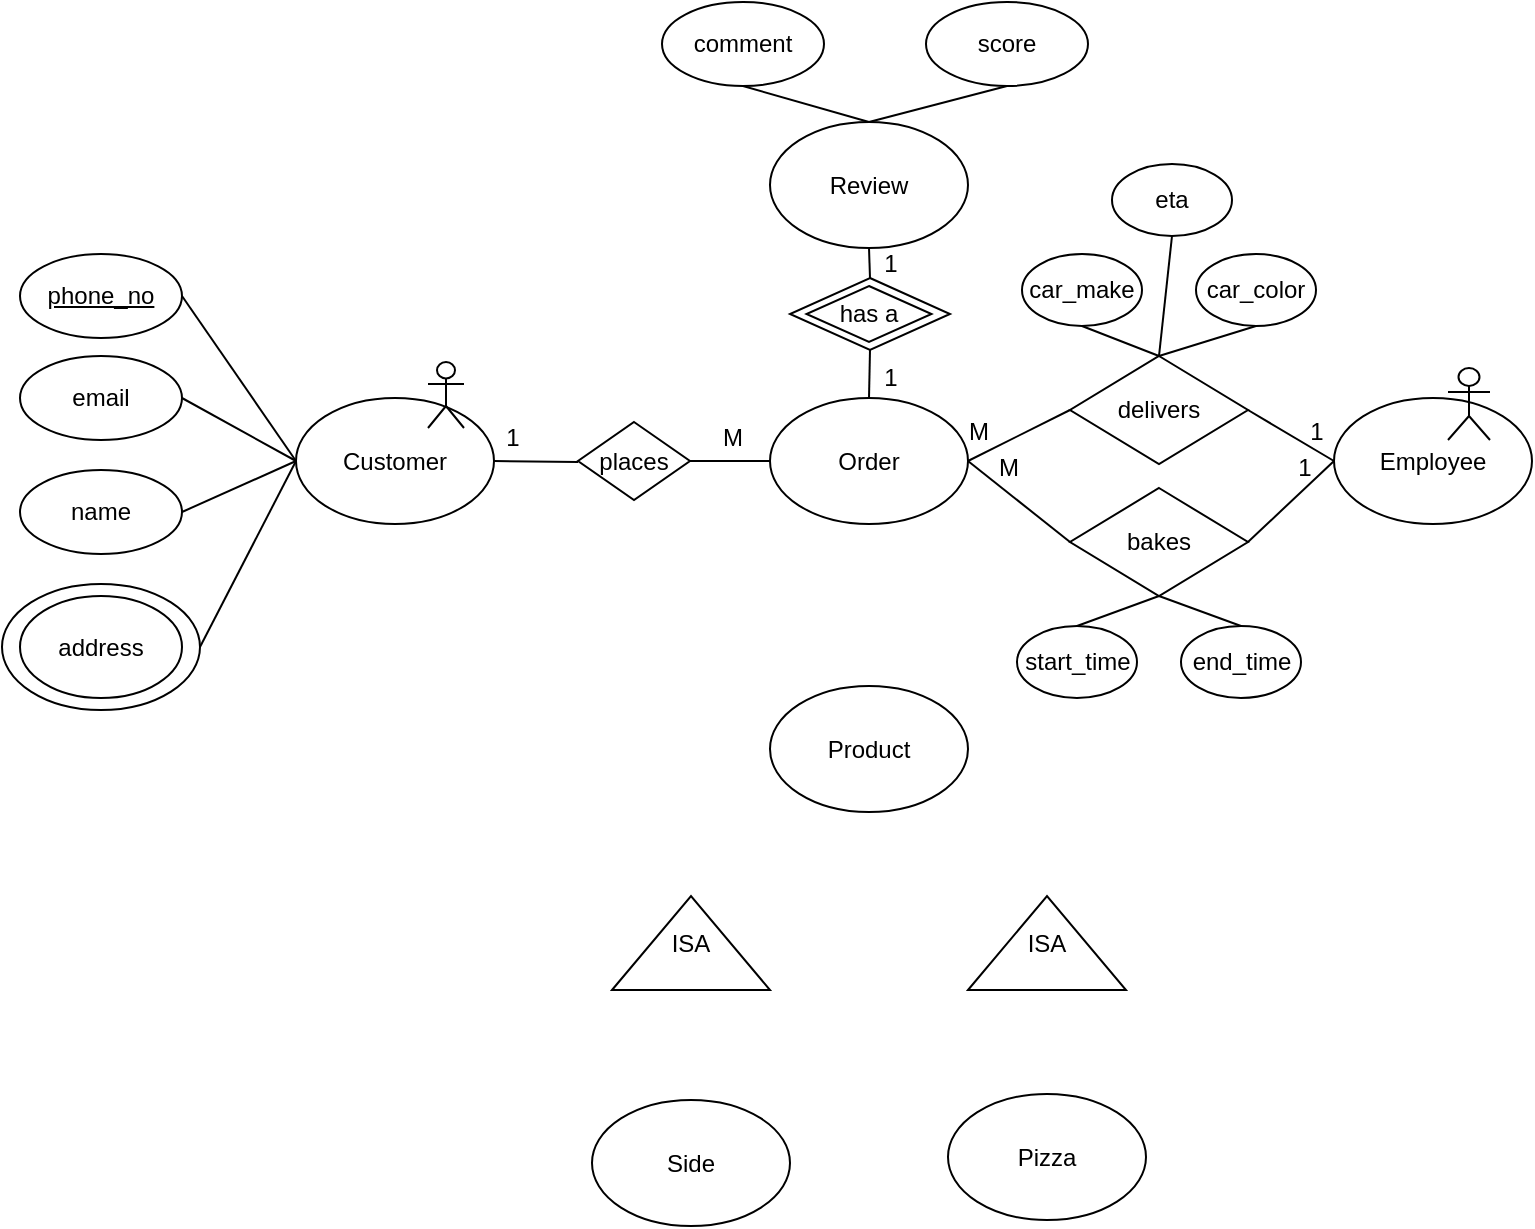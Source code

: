 <mxfile version="20.3.7" type="github">
  <diagram id="R2lEEEUBdFMjLlhIrx00" name="Page-1">
    <mxGraphModel dx="511" dy="349" grid="1" gridSize="3" guides="1" tooltips="1" connect="1" arrows="1" fold="1" page="1" pageScale="1" pageWidth="850" pageHeight="1100" background="none" math="0" shadow="0" extFonts="Permanent Marker^https://fonts.googleapis.com/css?family=Permanent+Marker">
      <root>
        <mxCell id="0" />
        <mxCell id="1" parent="0" />
        <mxCell id="XG8kmVSxOluQT2AAcpYn-24" value="" style="ellipse;whiteSpace=wrap;html=1;" vertex="1" parent="1">
          <mxGeometry x="30" y="303" width="99" height="63" as="geometry" />
        </mxCell>
        <mxCell id="XG8kmVSxOluQT2AAcpYn-10" value="Customer" style="ellipse;whiteSpace=wrap;html=1;" vertex="1" parent="1">
          <mxGeometry x="177" y="210" width="99" height="63" as="geometry" />
        </mxCell>
        <mxCell id="XG8kmVSxOluQT2AAcpYn-12" value="Order" style="ellipse;whiteSpace=wrap;html=1;" vertex="1" parent="1">
          <mxGeometry x="414" y="210" width="99" height="63" as="geometry" />
        </mxCell>
        <mxCell id="XG8kmVSxOluQT2AAcpYn-13" value="Review" style="ellipse;whiteSpace=wrap;html=1;" vertex="1" parent="1">
          <mxGeometry x="414" y="72" width="99" height="63" as="geometry" />
        </mxCell>
        <mxCell id="XG8kmVSxOluQT2AAcpYn-14" value="Employee" style="ellipse;whiteSpace=wrap;html=1;" vertex="1" parent="1">
          <mxGeometry x="696" y="210" width="99" height="63" as="geometry" />
        </mxCell>
        <mxCell id="XG8kmVSxOluQT2AAcpYn-15" value="Product" style="ellipse;whiteSpace=wrap;html=1;" vertex="1" parent="1">
          <mxGeometry x="414" y="354" width="99" height="63" as="geometry" />
        </mxCell>
        <mxCell id="XG8kmVSxOluQT2AAcpYn-16" value="ISA" style="triangle;whiteSpace=wrap;html=1;direction=north;" vertex="1" parent="1">
          <mxGeometry x="335" y="459" width="79" height="47" as="geometry" />
        </mxCell>
        <mxCell id="XG8kmVSxOluQT2AAcpYn-17" value="ISA" style="triangle;whiteSpace=wrap;html=1;direction=north;" vertex="1" parent="1">
          <mxGeometry x="513" y="459" width="79" height="47" as="geometry" />
        </mxCell>
        <mxCell id="XG8kmVSxOluQT2AAcpYn-18" value="Side" style="ellipse;whiteSpace=wrap;html=1;" vertex="1" parent="1">
          <mxGeometry x="325" y="561" width="99" height="63" as="geometry" />
        </mxCell>
        <mxCell id="XG8kmVSxOluQT2AAcpYn-19" value="Pizza" style="ellipse;whiteSpace=wrap;html=1;" vertex="1" parent="1">
          <mxGeometry x="503" y="558" width="99" height="63" as="geometry" />
        </mxCell>
        <mxCell id="XG8kmVSxOluQT2AAcpYn-20" value="&lt;u&gt;phone_no&lt;/u&gt;" style="ellipse;whiteSpace=wrap;html=1;" vertex="1" parent="1">
          <mxGeometry x="39" y="138" width="81" height="42" as="geometry" />
        </mxCell>
        <mxCell id="XG8kmVSxOluQT2AAcpYn-21" value="email" style="ellipse;whiteSpace=wrap;html=1;" vertex="1" parent="1">
          <mxGeometry x="39" y="189" width="81" height="42" as="geometry" />
        </mxCell>
        <mxCell id="XG8kmVSxOluQT2AAcpYn-22" value="name" style="ellipse;whiteSpace=wrap;html=1;" vertex="1" parent="1">
          <mxGeometry x="39" y="246" width="81" height="42" as="geometry" />
        </mxCell>
        <mxCell id="XG8kmVSxOluQT2AAcpYn-23" value="address" style="ellipse;whiteSpace=wrap;html=1;" vertex="1" parent="1">
          <mxGeometry x="39" y="309" width="81" height="51" as="geometry" />
        </mxCell>
        <mxCell id="XG8kmVSxOluQT2AAcpYn-29" value="" style="endArrow=none;html=1;rounded=0;entryX=0;entryY=0.5;entryDx=0;entryDy=0;exitX=1;exitY=0.5;exitDx=0;exitDy=0;" edge="1" parent="1" source="XG8kmVSxOluQT2AAcpYn-22" target="XG8kmVSxOluQT2AAcpYn-10">
          <mxGeometry width="50" height="50" relative="1" as="geometry">
            <mxPoint x="120" y="312" as="sourcePoint" />
            <mxPoint x="116" y="342" as="targetPoint" />
          </mxGeometry>
        </mxCell>
        <mxCell id="XG8kmVSxOluQT2AAcpYn-32" value="" style="endArrow=none;html=1;rounded=0;entryX=0;entryY=0.5;entryDx=0;entryDy=0;exitX=1;exitY=0.5;exitDx=0;exitDy=0;" edge="1" parent="1" source="XG8kmVSxOluQT2AAcpYn-20" target="XG8kmVSxOluQT2AAcpYn-10">
          <mxGeometry width="50" height="50" relative="1" as="geometry">
            <mxPoint x="66" y="392" as="sourcePoint" />
            <mxPoint x="116" y="342" as="targetPoint" />
          </mxGeometry>
        </mxCell>
        <mxCell id="XG8kmVSxOluQT2AAcpYn-33" value="" style="endArrow=none;html=1;rounded=0;entryX=0;entryY=0.5;entryDx=0;entryDy=0;exitX=1;exitY=0.5;exitDx=0;exitDy=0;" edge="1" parent="1" source="XG8kmVSxOluQT2AAcpYn-21" target="XG8kmVSxOluQT2AAcpYn-10">
          <mxGeometry width="50" height="50" relative="1" as="geometry">
            <mxPoint x="66" y="392" as="sourcePoint" />
            <mxPoint x="116" y="342" as="targetPoint" />
          </mxGeometry>
        </mxCell>
        <mxCell id="XG8kmVSxOluQT2AAcpYn-34" value="" style="endArrow=none;html=1;rounded=0;entryX=0;entryY=0.5;entryDx=0;entryDy=0;exitX=1;exitY=0.5;exitDx=0;exitDy=0;" edge="1" parent="1" source="XG8kmVSxOluQT2AAcpYn-24" target="XG8kmVSxOluQT2AAcpYn-10">
          <mxGeometry width="50" height="50" relative="1" as="geometry">
            <mxPoint x="66" y="392" as="sourcePoint" />
            <mxPoint x="116" y="342" as="targetPoint" />
          </mxGeometry>
        </mxCell>
        <mxCell id="XG8kmVSxOluQT2AAcpYn-36" value="places" style="rhombus;whiteSpace=wrap;html=1;" vertex="1" parent="1">
          <mxGeometry x="318" y="222" width="56" height="39" as="geometry" />
        </mxCell>
        <mxCell id="XG8kmVSxOluQT2AAcpYn-37" value="" style="shape=umlActor;verticalLabelPosition=bottom;verticalAlign=top;html=1;outlineConnect=0;" vertex="1" parent="1">
          <mxGeometry x="243" y="192" width="18" height="33" as="geometry" />
        </mxCell>
        <mxCell id="XG8kmVSxOluQT2AAcpYn-38" value="" style="shape=umlActor;verticalLabelPosition=bottom;verticalAlign=top;html=1;outlineConnect=0;" vertex="1" parent="1">
          <mxGeometry x="753" y="195" width="21" height="36" as="geometry" />
        </mxCell>
        <mxCell id="XG8kmVSxOluQT2AAcpYn-39" value="comment" style="ellipse;whiteSpace=wrap;html=1;" vertex="1" parent="1">
          <mxGeometry x="360" y="12" width="81" height="42" as="geometry" />
        </mxCell>
        <mxCell id="XG8kmVSxOluQT2AAcpYn-40" value="score" style="ellipse;whiteSpace=wrap;html=1;" vertex="1" parent="1">
          <mxGeometry x="492" y="12" width="81" height="42" as="geometry" />
        </mxCell>
        <mxCell id="XG8kmVSxOluQT2AAcpYn-41" value="" style="endArrow=none;html=1;rounded=0;entryX=0.5;entryY=1;entryDx=0;entryDy=0;exitX=0.5;exitY=0;exitDx=0;exitDy=0;" edge="1" parent="1" source="XG8kmVSxOluQT2AAcpYn-13" target="XG8kmVSxOluQT2AAcpYn-40">
          <mxGeometry width="50" height="50" relative="1" as="geometry">
            <mxPoint x="366" y="236" as="sourcePoint" />
            <mxPoint x="416" y="186" as="targetPoint" />
          </mxGeometry>
        </mxCell>
        <mxCell id="XG8kmVSxOluQT2AAcpYn-42" value="" style="endArrow=none;html=1;rounded=0;entryX=0.5;entryY=1;entryDx=0;entryDy=0;exitX=0.5;exitY=0;exitDx=0;exitDy=0;" edge="1" parent="1" source="XG8kmVSxOluQT2AAcpYn-13" target="XG8kmVSxOluQT2AAcpYn-39">
          <mxGeometry width="50" height="50" relative="1" as="geometry">
            <mxPoint x="366" y="236" as="sourcePoint" />
            <mxPoint x="416" y="186" as="targetPoint" />
          </mxGeometry>
        </mxCell>
        <mxCell id="XG8kmVSxOluQT2AAcpYn-43" value="" style="endArrow=none;html=1;rounded=0;exitX=1;exitY=0.5;exitDx=0;exitDy=0;entryX=0;entryY=0.5;entryDx=0;entryDy=0;" edge="1" parent="1" source="XG8kmVSxOluQT2AAcpYn-36" target="XG8kmVSxOluQT2AAcpYn-12">
          <mxGeometry width="50" height="50" relative="1" as="geometry">
            <mxPoint x="366" y="273" as="sourcePoint" />
            <mxPoint x="416" y="223" as="targetPoint" />
          </mxGeometry>
        </mxCell>
        <mxCell id="XG8kmVSxOluQT2AAcpYn-45" value="" style="endArrow=none;html=1;rounded=0;exitX=1;exitY=0.5;exitDx=0;exitDy=0;" edge="1" parent="1" source="XG8kmVSxOluQT2AAcpYn-10">
          <mxGeometry width="50" height="50" relative="1" as="geometry">
            <mxPoint x="268" y="292" as="sourcePoint" />
            <mxPoint x="318" y="242" as="targetPoint" />
          </mxGeometry>
        </mxCell>
        <mxCell id="XG8kmVSxOluQT2AAcpYn-46" value="1" style="text;html=1;align=center;verticalAlign=middle;resizable=0;points=[];autosize=1;strokeColor=none;fillColor=none;" vertex="1" parent="1">
          <mxGeometry x="271" y="216" width="27" height="27" as="geometry" />
        </mxCell>
        <mxCell id="XG8kmVSxOluQT2AAcpYn-47" value="M" style="text;html=1;align=center;verticalAlign=middle;resizable=0;points=[];autosize=1;strokeColor=none;fillColor=none;" vertex="1" parent="1">
          <mxGeometry x="380" y="216" width="30" height="27" as="geometry" />
        </mxCell>
        <mxCell id="XG8kmVSxOluQT2AAcpYn-48" value="" style="rhombus;whiteSpace=wrap;html=1;" vertex="1" parent="1">
          <mxGeometry x="424" y="150" width="80" height="36" as="geometry" />
        </mxCell>
        <mxCell id="XG8kmVSxOluQT2AAcpYn-49" value="has a" style="rhombus;whiteSpace=wrap;html=1;" vertex="1" parent="1">
          <mxGeometry x="432.25" y="154" width="62.5" height="28" as="geometry" />
        </mxCell>
        <mxCell id="XG8kmVSxOluQT2AAcpYn-50" value="" style="endArrow=none;html=1;rounded=0;entryX=0.5;entryY=1;entryDx=0;entryDy=0;exitX=0.5;exitY=0;exitDx=0;exitDy=0;" edge="1" parent="1" source="XG8kmVSxOluQT2AAcpYn-12" target="XG8kmVSxOluQT2AAcpYn-48">
          <mxGeometry width="50" height="50" relative="1" as="geometry">
            <mxPoint x="387" y="263" as="sourcePoint" />
            <mxPoint x="437" y="213" as="targetPoint" />
          </mxGeometry>
        </mxCell>
        <mxCell id="XG8kmVSxOluQT2AAcpYn-51" value="" style="endArrow=none;html=1;rounded=0;entryX=0.5;entryY=1;entryDx=0;entryDy=0;exitX=0.5;exitY=0;exitDx=0;exitDy=0;" edge="1" parent="1" source="XG8kmVSxOluQT2AAcpYn-48" target="XG8kmVSxOluQT2AAcpYn-13">
          <mxGeometry width="50" height="50" relative="1" as="geometry">
            <mxPoint x="453" y="212" as="sourcePoint" />
            <mxPoint x="503" y="162" as="targetPoint" />
          </mxGeometry>
        </mxCell>
        <mxCell id="XG8kmVSxOluQT2AAcpYn-52" value="1" style="text;html=1;align=center;verticalAlign=middle;resizable=0;points=[];autosize=1;strokeColor=none;fillColor=none;" vertex="1" parent="1">
          <mxGeometry x="460" y="129" width="27" height="27" as="geometry" />
        </mxCell>
        <mxCell id="XG8kmVSxOluQT2AAcpYn-53" value="1" style="text;html=1;align=center;verticalAlign=middle;resizable=0;points=[];autosize=1;strokeColor=none;fillColor=none;" vertex="1" parent="1">
          <mxGeometry x="460" y="186" width="27" height="27" as="geometry" />
        </mxCell>
        <mxCell id="XG8kmVSxOluQT2AAcpYn-54" value="delivers" style="rhombus;whiteSpace=wrap;html=1;" vertex="1" parent="1">
          <mxGeometry x="564" y="189" width="89" height="54" as="geometry" />
        </mxCell>
        <mxCell id="XG8kmVSxOluQT2AAcpYn-55" value="bakes" style="rhombus;whiteSpace=wrap;html=1;" vertex="1" parent="1">
          <mxGeometry x="564.0" y="255" width="89" height="54" as="geometry" />
        </mxCell>
        <mxCell id="XG8kmVSxOluQT2AAcpYn-56" value="" style="endArrow=none;html=1;rounded=0;entryX=0;entryY=0.5;entryDx=0;entryDy=0;exitX=1;exitY=0.5;exitDx=0;exitDy=0;" edge="1" parent="1" source="XG8kmVSxOluQT2AAcpYn-54" target="XG8kmVSxOluQT2AAcpYn-14">
          <mxGeometry width="50" height="50" relative="1" as="geometry">
            <mxPoint x="654" y="216" as="sourcePoint" />
            <mxPoint x="644" y="195" as="targetPoint" />
          </mxGeometry>
        </mxCell>
        <mxCell id="XG8kmVSxOluQT2AAcpYn-57" value="" style="endArrow=none;html=1;rounded=0;entryX=0;entryY=0.5;entryDx=0;entryDy=0;exitX=1;exitY=0.5;exitDx=0;exitDy=0;" edge="1" parent="1" source="XG8kmVSxOluQT2AAcpYn-12" target="XG8kmVSxOluQT2AAcpYn-54">
          <mxGeometry width="50" height="50" relative="1" as="geometry">
            <mxPoint x="594" y="245" as="sourcePoint" />
            <mxPoint x="644" y="195" as="targetPoint" />
          </mxGeometry>
        </mxCell>
        <mxCell id="XG8kmVSxOluQT2AAcpYn-58" value="" style="endArrow=none;html=1;rounded=0;entryX=0;entryY=0.5;entryDx=0;entryDy=0;exitX=1;exitY=0.5;exitDx=0;exitDy=0;" edge="1" parent="1" source="XG8kmVSxOluQT2AAcpYn-55" target="XG8kmVSxOluQT2AAcpYn-14">
          <mxGeometry width="50" height="50" relative="1" as="geometry">
            <mxPoint x="594" y="245" as="sourcePoint" />
            <mxPoint x="644" y="195" as="targetPoint" />
          </mxGeometry>
        </mxCell>
        <mxCell id="XG8kmVSxOluQT2AAcpYn-59" value="" style="endArrow=none;html=1;rounded=0;entryX=0;entryY=0.5;entryDx=0;entryDy=0;exitX=1;exitY=0.5;exitDx=0;exitDy=0;" edge="1" parent="1" source="XG8kmVSxOluQT2AAcpYn-12" target="XG8kmVSxOluQT2AAcpYn-55">
          <mxGeometry width="50" height="50" relative="1" as="geometry">
            <mxPoint x="594" y="245" as="sourcePoint" />
            <mxPoint x="644" y="195" as="targetPoint" />
          </mxGeometry>
        </mxCell>
        <mxCell id="XG8kmVSxOluQT2AAcpYn-60" value="1" style="text;html=1;align=center;verticalAlign=middle;resizable=0;points=[];autosize=1;strokeColor=none;fillColor=none;" vertex="1" parent="1">
          <mxGeometry x="673" y="213" width="27" height="27" as="geometry" />
        </mxCell>
        <mxCell id="XG8kmVSxOluQT2AAcpYn-61" value="1" style="text;html=1;align=center;verticalAlign=middle;resizable=0;points=[];autosize=1;strokeColor=none;fillColor=none;" vertex="1" parent="1">
          <mxGeometry x="667" y="231" width="27" height="27" as="geometry" />
        </mxCell>
        <mxCell id="XG8kmVSxOluQT2AAcpYn-62" value="M" style="text;html=1;align=center;verticalAlign=middle;resizable=0;points=[];autosize=1;strokeColor=none;fillColor=none;" vertex="1" parent="1">
          <mxGeometry x="503" y="213" width="30" height="27" as="geometry" />
        </mxCell>
        <mxCell id="XG8kmVSxOluQT2AAcpYn-63" value="M" style="text;html=1;align=center;verticalAlign=middle;resizable=0;points=[];autosize=1;strokeColor=none;fillColor=none;" vertex="1" parent="1">
          <mxGeometry x="517.5" y="231" width="30" height="27" as="geometry" />
        </mxCell>
        <mxCell id="XG8kmVSxOluQT2AAcpYn-64" value="car_make" style="ellipse;whiteSpace=wrap;html=1;" vertex="1" parent="1">
          <mxGeometry x="540" y="138" width="60" height="36" as="geometry" />
        </mxCell>
        <mxCell id="XG8kmVSxOluQT2AAcpYn-65" value="car_color" style="ellipse;whiteSpace=wrap;html=1;" vertex="1" parent="1">
          <mxGeometry x="627" y="138" width="60" height="36" as="geometry" />
        </mxCell>
        <mxCell id="XG8kmVSxOluQT2AAcpYn-66" value="eta" style="ellipse;whiteSpace=wrap;html=1;" vertex="1" parent="1">
          <mxGeometry x="585" y="93" width="60" height="36" as="geometry" />
        </mxCell>
        <mxCell id="XG8kmVSxOluQT2AAcpYn-67" value="" style="endArrow=none;html=1;rounded=0;entryX=0.5;entryY=1;entryDx=0;entryDy=0;exitX=0.5;exitY=0;exitDx=0;exitDy=0;" edge="1" parent="1" source="XG8kmVSxOluQT2AAcpYn-54" target="XG8kmVSxOluQT2AAcpYn-66">
          <mxGeometry width="50" height="50" relative="1" as="geometry">
            <mxPoint x="519" y="233" as="sourcePoint" />
            <mxPoint x="569" y="183" as="targetPoint" />
          </mxGeometry>
        </mxCell>
        <mxCell id="XG8kmVSxOluQT2AAcpYn-68" value="" style="endArrow=none;html=1;rounded=0;entryX=0.5;entryY=1;entryDx=0;entryDy=0;exitX=0.5;exitY=0;exitDx=0;exitDy=0;" edge="1" parent="1" source="XG8kmVSxOluQT2AAcpYn-54" target="XG8kmVSxOluQT2AAcpYn-65">
          <mxGeometry width="50" height="50" relative="1" as="geometry">
            <mxPoint x="519" y="233" as="sourcePoint" />
            <mxPoint x="569" y="183" as="targetPoint" />
          </mxGeometry>
        </mxCell>
        <mxCell id="XG8kmVSxOluQT2AAcpYn-71" value="" style="endArrow=none;html=1;rounded=0;entryX=0.5;entryY=1;entryDx=0;entryDy=0;exitX=0.5;exitY=0;exitDx=0;exitDy=0;" edge="1" parent="1" source="XG8kmVSxOluQT2AAcpYn-54" target="XG8kmVSxOluQT2AAcpYn-64">
          <mxGeometry width="50" height="50" relative="1" as="geometry">
            <mxPoint x="369" y="233" as="sourcePoint" />
            <mxPoint x="419" y="183" as="targetPoint" />
          </mxGeometry>
        </mxCell>
        <mxCell id="XG8kmVSxOluQT2AAcpYn-72" value="start_time" style="ellipse;whiteSpace=wrap;html=1;" vertex="1" parent="1">
          <mxGeometry x="537.5" y="324" width="60" height="36" as="geometry" />
        </mxCell>
        <mxCell id="XG8kmVSxOluQT2AAcpYn-75" value="end_time" style="ellipse;whiteSpace=wrap;html=1;" vertex="1" parent="1">
          <mxGeometry x="619.5" y="324" width="60" height="36" as="geometry" />
        </mxCell>
        <mxCell id="XG8kmVSxOluQT2AAcpYn-76" value="" style="endArrow=none;html=1;rounded=0;entryX=0.5;entryY=1;entryDx=0;entryDy=0;exitX=0.5;exitY=0;exitDx=0;exitDy=0;" edge="1" parent="1" source="XG8kmVSxOluQT2AAcpYn-72" target="XG8kmVSxOluQT2AAcpYn-55">
          <mxGeometry width="50" height="50" relative="1" as="geometry">
            <mxPoint x="525" y="344" as="sourcePoint" />
            <mxPoint x="575" y="294" as="targetPoint" />
          </mxGeometry>
        </mxCell>
        <mxCell id="XG8kmVSxOluQT2AAcpYn-77" value="" style="endArrow=none;html=1;rounded=0;entryX=0.5;entryY=1;entryDx=0;entryDy=0;exitX=0.5;exitY=0;exitDx=0;exitDy=0;" edge="1" parent="1" source="XG8kmVSxOluQT2AAcpYn-75" target="XG8kmVSxOluQT2AAcpYn-55">
          <mxGeometry width="50" height="50" relative="1" as="geometry">
            <mxPoint x="639" y="353" as="sourcePoint" />
            <mxPoint x="689" y="303" as="targetPoint" />
          </mxGeometry>
        </mxCell>
      </root>
    </mxGraphModel>
  </diagram>
</mxfile>
